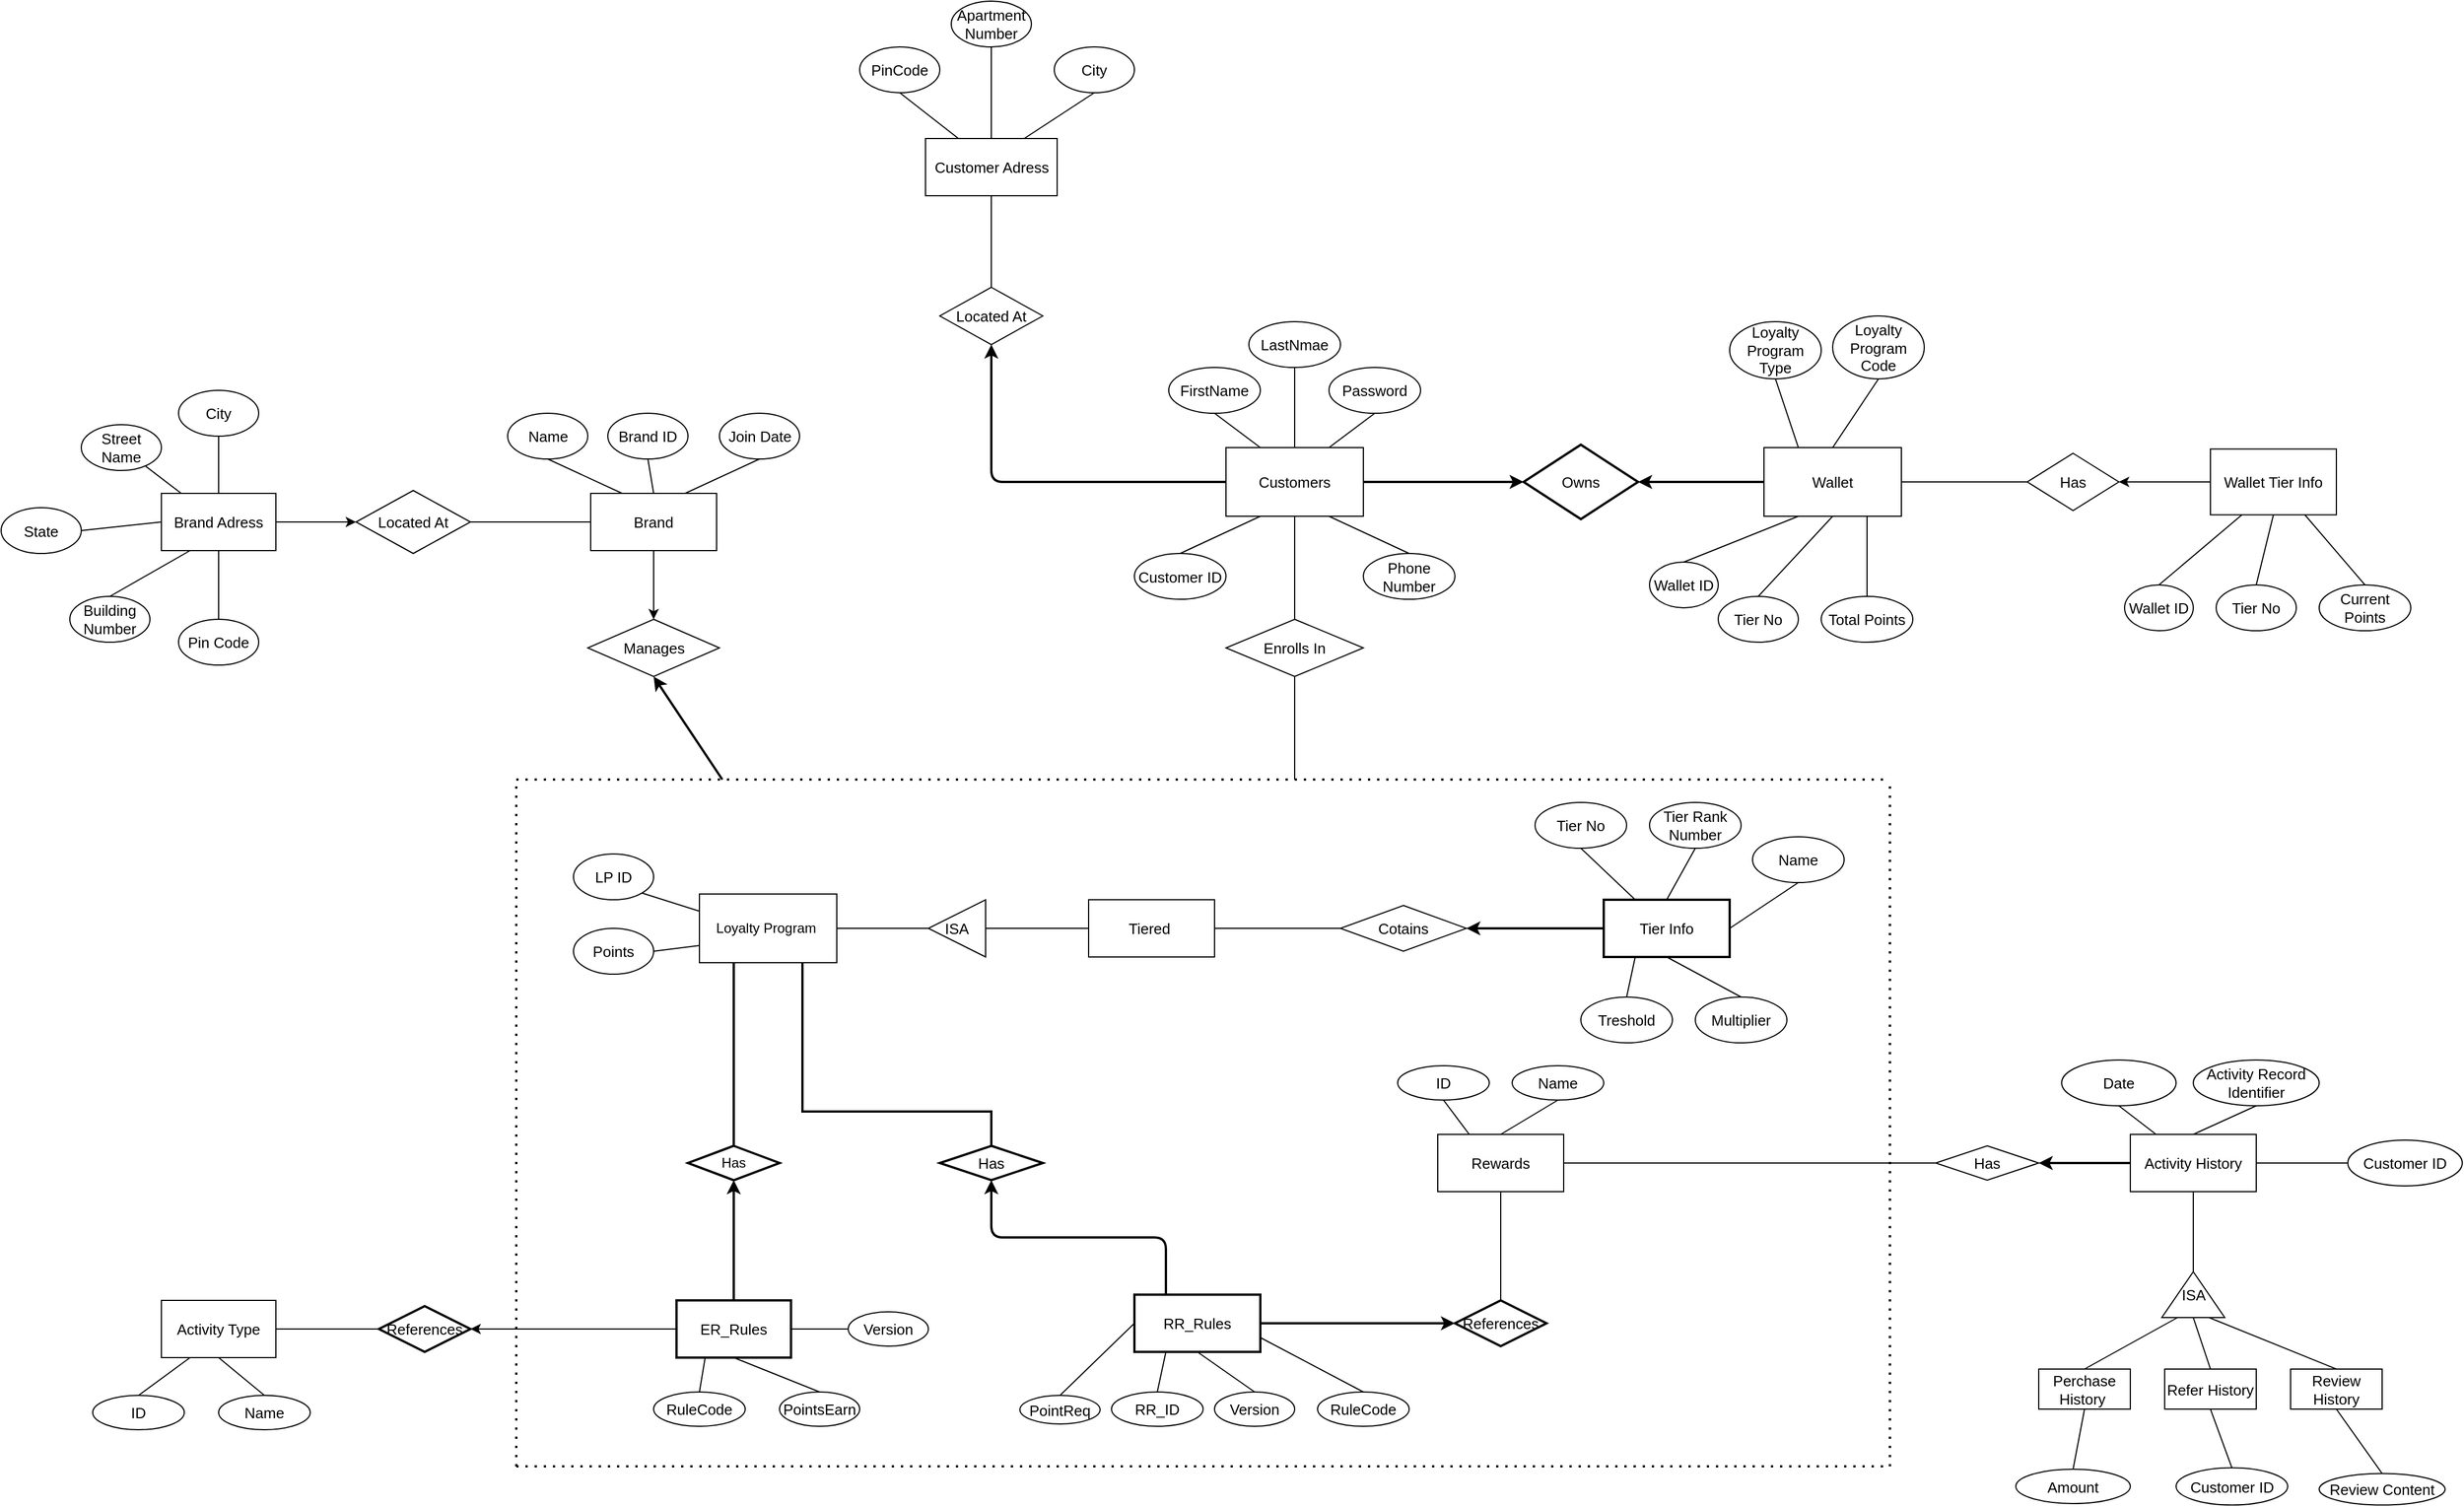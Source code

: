 <mxfile version="15.5.6" type="github">
  <diagram id="4VxyEtRRoTt1Ef8-K-HH" name="Page-1">
    <mxGraphModel dx="1931" dy="1832" grid="1" gridSize="10" guides="1" tooltips="1" connect="1" arrows="1" fold="1" page="1" pageScale="1" pageWidth="850" pageHeight="1100" math="0" shadow="0">
      <root>
        <mxCell id="0" />
        <mxCell id="1" parent="0" />
        <mxCell id="P2BTeSbuN0RBZDsDzlA9-2" value="Loyalty Program&amp;nbsp;" style="rounded=0;whiteSpace=wrap;html=1;" vertex="1" parent="1">
          <mxGeometry x="160" y="100" width="120" height="60" as="geometry" />
        </mxCell>
        <mxCell id="P2BTeSbuN0RBZDsDzlA9-5" value="" style="endArrow=none;html=1;rounded=1;entryX=0.25;entryY=1;entryDx=0;entryDy=0;strokeWidth=2;exitX=0.5;exitY=0;exitDx=0;exitDy=0;" edge="1" parent="1" source="P2BTeSbuN0RBZDsDzlA9-6" target="P2BTeSbuN0RBZDsDzlA9-2">
          <mxGeometry width="50" height="50" relative="1" as="geometry">
            <mxPoint x="220" y="320" as="sourcePoint" />
            <mxPoint x="540" y="370" as="targetPoint" />
          </mxGeometry>
        </mxCell>
        <mxCell id="P2BTeSbuN0RBZDsDzlA9-6" value="Has" style="rhombus;whiteSpace=wrap;html=1;strokeWidth=2;" vertex="1" parent="1">
          <mxGeometry x="150" y="320" width="80" height="30" as="geometry" />
        </mxCell>
        <mxCell id="P2BTeSbuN0RBZDsDzlA9-7" value="" style="endArrow=classic;html=1;rounded=1;fontSize=13;strokeWidth=2;entryX=0.5;entryY=1;entryDx=0;entryDy=0;exitX=0.5;exitY=0;exitDx=0;exitDy=0;" edge="1" parent="1" source="P2BTeSbuN0RBZDsDzlA9-8" target="P2BTeSbuN0RBZDsDzlA9-6">
          <mxGeometry width="50" height="50" relative="1" as="geometry">
            <mxPoint x="220" y="410" as="sourcePoint" />
            <mxPoint x="540" y="370" as="targetPoint" />
          </mxGeometry>
        </mxCell>
        <mxCell id="P2BTeSbuN0RBZDsDzlA9-8" value="ER_Rules" style="rounded=0;whiteSpace=wrap;html=1;fontSize=13;strokeWidth=2;" vertex="1" parent="1">
          <mxGeometry x="140" y="455" width="100" height="50" as="geometry" />
        </mxCell>
        <mxCell id="P2BTeSbuN0RBZDsDzlA9-9" value="" style="endArrow=none;html=1;rounded=1;fontSize=13;strokeWidth=1;entryX=0.25;entryY=1;entryDx=0;entryDy=0;exitX=0.5;exitY=0;exitDx=0;exitDy=0;" edge="1" parent="1" source="P2BTeSbuN0RBZDsDzlA9-10" target="P2BTeSbuN0RBZDsDzlA9-8">
          <mxGeometry width="50" height="50" relative="1" as="geometry">
            <mxPoint x="170" y="500" as="sourcePoint" />
            <mxPoint x="210" y="500" as="targetPoint" />
            <Array as="points" />
          </mxGeometry>
        </mxCell>
        <mxCell id="P2BTeSbuN0RBZDsDzlA9-10" value="RuleCode" style="ellipse;whiteSpace=wrap;html=1;fontSize=13;strokeWidth=1;" vertex="1" parent="1">
          <mxGeometry x="120" y="535" width="80" height="30" as="geometry" />
        </mxCell>
        <mxCell id="P2BTeSbuN0RBZDsDzlA9-12" value="PointsEarn" style="ellipse;whiteSpace=wrap;html=1;fontSize=13;strokeWidth=1;" vertex="1" parent="1">
          <mxGeometry x="230" y="535" width="70" height="30" as="geometry" />
        </mxCell>
        <mxCell id="P2BTeSbuN0RBZDsDzlA9-13" value="" style="endArrow=none;html=1;rounded=1;fontSize=13;strokeWidth=1;exitX=0.5;exitY=1;exitDx=0;exitDy=0;entryX=0.5;entryY=0;entryDx=0;entryDy=0;" edge="1" parent="1" source="P2BTeSbuN0RBZDsDzlA9-8" target="P2BTeSbuN0RBZDsDzlA9-12">
          <mxGeometry width="50" height="50" relative="1" as="geometry">
            <mxPoint x="490" y="420" as="sourcePoint" />
            <mxPoint x="540" y="370" as="targetPoint" />
          </mxGeometry>
        </mxCell>
        <mxCell id="P2BTeSbuN0RBZDsDzlA9-14" value="Version" style="ellipse;whiteSpace=wrap;html=1;fontSize=13;strokeWidth=1;" vertex="1" parent="1">
          <mxGeometry x="290" y="465" width="70" height="30" as="geometry" />
        </mxCell>
        <mxCell id="P2BTeSbuN0RBZDsDzlA9-15" value="" style="endArrow=none;html=1;rounded=1;fontSize=13;strokeWidth=1;exitX=1;exitY=0.5;exitDx=0;exitDy=0;entryX=0;entryY=0.5;entryDx=0;entryDy=0;" edge="1" parent="1" source="P2BTeSbuN0RBZDsDzlA9-8" target="P2BTeSbuN0RBZDsDzlA9-14">
          <mxGeometry width="50" height="50" relative="1" as="geometry">
            <mxPoint x="490" y="420" as="sourcePoint" />
            <mxPoint x="540" y="370" as="targetPoint" />
          </mxGeometry>
        </mxCell>
        <mxCell id="P2BTeSbuN0RBZDsDzlA9-16" value="References" style="rhombus;whiteSpace=wrap;html=1;fontSize=13;strokeWidth=2;" vertex="1" parent="1">
          <mxGeometry x="-120" y="460" width="80" height="40" as="geometry" />
        </mxCell>
        <mxCell id="P2BTeSbuN0RBZDsDzlA9-17" value="" style="endArrow=classic;html=1;rounded=1;fontSize=13;strokeWidth=1;entryX=1;entryY=0.5;entryDx=0;entryDy=0;exitX=0;exitY=0.5;exitDx=0;exitDy=0;" edge="1" parent="1" source="P2BTeSbuN0RBZDsDzlA9-8" target="P2BTeSbuN0RBZDsDzlA9-16">
          <mxGeometry width="50" height="50" relative="1" as="geometry">
            <mxPoint x="480" y="420" as="sourcePoint" />
            <mxPoint x="530" y="370" as="targetPoint" />
          </mxGeometry>
        </mxCell>
        <mxCell id="P2BTeSbuN0RBZDsDzlA9-18" value="Activity Type" style="rounded=0;whiteSpace=wrap;html=1;fontSize=13;strokeWidth=1;" vertex="1" parent="1">
          <mxGeometry x="-310" y="455" width="100" height="50" as="geometry" />
        </mxCell>
        <mxCell id="P2BTeSbuN0RBZDsDzlA9-19" value="" style="endArrow=none;html=1;rounded=1;fontSize=13;strokeWidth=1;entryX=1;entryY=0.5;entryDx=0;entryDy=0;exitX=0;exitY=0.5;exitDx=0;exitDy=0;" edge="1" parent="1" source="P2BTeSbuN0RBZDsDzlA9-16" target="P2BTeSbuN0RBZDsDzlA9-18">
          <mxGeometry width="50" height="50" relative="1" as="geometry">
            <mxPoint x="20" y="430" as="sourcePoint" />
            <mxPoint x="250" y="370" as="targetPoint" />
          </mxGeometry>
        </mxCell>
        <mxCell id="P2BTeSbuN0RBZDsDzlA9-20" value="ID" style="ellipse;whiteSpace=wrap;html=1;fontSize=13;strokeWidth=1;" vertex="1" parent="1">
          <mxGeometry x="-370" y="538" width="80" height="30" as="geometry" />
        </mxCell>
        <mxCell id="P2BTeSbuN0RBZDsDzlA9-21" value="Name" style="ellipse;whiteSpace=wrap;html=1;fontSize=13;strokeWidth=1;" vertex="1" parent="1">
          <mxGeometry x="-260" y="538" width="80" height="30" as="geometry" />
        </mxCell>
        <mxCell id="P2BTeSbuN0RBZDsDzlA9-22" value="" style="endArrow=none;html=1;rounded=1;fontSize=13;strokeWidth=1;entryX=0.25;entryY=1;entryDx=0;entryDy=0;exitX=0.5;exitY=0;exitDx=0;exitDy=0;" edge="1" parent="1" source="P2BTeSbuN0RBZDsDzlA9-20" target="P2BTeSbuN0RBZDsDzlA9-18">
          <mxGeometry width="50" height="50" relative="1" as="geometry">
            <mxPoint x="200" y="420" as="sourcePoint" />
            <mxPoint x="250" y="370" as="targetPoint" />
          </mxGeometry>
        </mxCell>
        <mxCell id="P2BTeSbuN0RBZDsDzlA9-23" value="" style="endArrow=none;html=1;rounded=1;fontSize=13;strokeWidth=1;entryX=0.5;entryY=1;entryDx=0;entryDy=0;exitX=0.5;exitY=0;exitDx=0;exitDy=0;" edge="1" parent="1" source="P2BTeSbuN0RBZDsDzlA9-21" target="P2BTeSbuN0RBZDsDzlA9-18">
          <mxGeometry width="50" height="50" relative="1" as="geometry">
            <mxPoint x="200" y="420" as="sourcePoint" />
            <mxPoint x="250" y="370" as="targetPoint" />
          </mxGeometry>
        </mxCell>
        <mxCell id="P2BTeSbuN0RBZDsDzlA9-26" value="Has" style="rhombus;whiteSpace=wrap;html=1;fontSize=13;strokeWidth=2;" vertex="1" parent="1">
          <mxGeometry x="370" y="320" width="90" height="30" as="geometry" />
        </mxCell>
        <mxCell id="P2BTeSbuN0RBZDsDzlA9-31" style="edgeStyle=orthogonalEdgeStyle;rounded=1;orthogonalLoop=1;jettySize=auto;html=1;exitX=0.25;exitY=0;exitDx=0;exitDy=0;entryX=0.5;entryY=1;entryDx=0;entryDy=0;fontSize=13;strokeWidth=2;" edge="1" parent="1" source="P2BTeSbuN0RBZDsDzlA9-28" target="P2BTeSbuN0RBZDsDzlA9-26">
          <mxGeometry relative="1" as="geometry" />
        </mxCell>
        <mxCell id="P2BTeSbuN0RBZDsDzlA9-43" style="edgeStyle=orthogonalEdgeStyle;rounded=1;orthogonalLoop=1;jettySize=auto;html=1;exitX=1;exitY=0.5;exitDx=0;exitDy=0;entryX=0;entryY=0.5;entryDx=0;entryDy=0;fontSize=13;strokeWidth=2;" edge="1" parent="1" source="P2BTeSbuN0RBZDsDzlA9-28" target="P2BTeSbuN0RBZDsDzlA9-42">
          <mxGeometry relative="1" as="geometry" />
        </mxCell>
        <mxCell id="P2BTeSbuN0RBZDsDzlA9-28" value="RR_Rules" style="rounded=0;whiteSpace=wrap;html=1;fontSize=13;strokeWidth=2;" vertex="1" parent="1">
          <mxGeometry x="540" y="450" width="110" height="50" as="geometry" />
        </mxCell>
        <mxCell id="P2BTeSbuN0RBZDsDzlA9-32" value="" style="endArrow=none;html=1;rounded=0;fontSize=13;strokeWidth=2;exitX=0.75;exitY=1;exitDx=0;exitDy=0;entryX=0.5;entryY=0;entryDx=0;entryDy=0;" edge="1" parent="1" source="P2BTeSbuN0RBZDsDzlA9-2" target="P2BTeSbuN0RBZDsDzlA9-26">
          <mxGeometry relative="1" as="geometry">
            <mxPoint x="530" y="390" as="sourcePoint" />
            <mxPoint x="690" y="390" as="targetPoint" />
            <Array as="points">
              <mxPoint x="250" y="290" />
              <mxPoint x="415" y="290" />
            </Array>
          </mxGeometry>
        </mxCell>
        <mxCell id="P2BTeSbuN0RBZDsDzlA9-33" value="PointReq" style="ellipse;whiteSpace=wrap;html=1;fontSize=13;strokeWidth=1;" vertex="1" parent="1">
          <mxGeometry x="440" y="538" width="70" height="25" as="geometry" />
        </mxCell>
        <mxCell id="P2BTeSbuN0RBZDsDzlA9-34" value="" style="endArrow=none;html=1;rounded=1;fontSize=13;strokeWidth=1;entryX=0;entryY=0.5;entryDx=0;entryDy=0;exitX=0.5;exitY=0;exitDx=0;exitDy=0;" edge="1" parent="1" source="P2BTeSbuN0RBZDsDzlA9-33" target="P2BTeSbuN0RBZDsDzlA9-28">
          <mxGeometry width="50" height="50" relative="1" as="geometry">
            <mxPoint x="590" y="420" as="sourcePoint" />
            <mxPoint x="640" y="370" as="targetPoint" />
          </mxGeometry>
        </mxCell>
        <mxCell id="P2BTeSbuN0RBZDsDzlA9-35" value="RR_ID" style="ellipse;whiteSpace=wrap;html=1;fontSize=13;strokeWidth=1;" vertex="1" parent="1">
          <mxGeometry x="520" y="535" width="80" height="30" as="geometry" />
        </mxCell>
        <mxCell id="P2BTeSbuN0RBZDsDzlA9-36" value="" style="endArrow=none;html=1;rounded=1;fontSize=13;strokeWidth=1;entryX=0.25;entryY=1;entryDx=0;entryDy=0;exitX=0.5;exitY=0;exitDx=0;exitDy=0;" edge="1" parent="1" source="P2BTeSbuN0RBZDsDzlA9-35" target="P2BTeSbuN0RBZDsDzlA9-28">
          <mxGeometry width="50" height="50" relative="1" as="geometry">
            <mxPoint x="590" y="420" as="sourcePoint" />
            <mxPoint x="640" y="370" as="targetPoint" />
          </mxGeometry>
        </mxCell>
        <mxCell id="P2BTeSbuN0RBZDsDzlA9-37" value="Version" style="ellipse;whiteSpace=wrap;html=1;fontSize=13;strokeWidth=1;" vertex="1" parent="1">
          <mxGeometry x="610" y="535" width="70" height="30" as="geometry" />
        </mxCell>
        <mxCell id="P2BTeSbuN0RBZDsDzlA9-38" value="" style="endArrow=none;html=1;rounded=1;fontSize=13;strokeWidth=1;entryX=0.5;entryY=0;entryDx=0;entryDy=0;exitX=0.5;exitY=1;exitDx=0;exitDy=0;" edge="1" parent="1" source="P2BTeSbuN0RBZDsDzlA9-28" target="P2BTeSbuN0RBZDsDzlA9-37">
          <mxGeometry width="50" height="50" relative="1" as="geometry">
            <mxPoint x="600" y="520" as="sourcePoint" />
            <mxPoint x="650" y="450" as="targetPoint" />
          </mxGeometry>
        </mxCell>
        <mxCell id="P2BTeSbuN0RBZDsDzlA9-39" value="RuleCode" style="ellipse;whiteSpace=wrap;html=1;fontSize=13;strokeWidth=1;" vertex="1" parent="1">
          <mxGeometry x="700" y="535" width="80" height="30" as="geometry" />
        </mxCell>
        <mxCell id="P2BTeSbuN0RBZDsDzlA9-40" value="" style="endArrow=none;html=1;rounded=1;fontSize=13;strokeWidth=1;exitX=1;exitY=0.75;exitDx=0;exitDy=0;entryX=0.5;entryY=0;entryDx=0;entryDy=0;" edge="1" parent="1" source="P2BTeSbuN0RBZDsDzlA9-28" target="P2BTeSbuN0RBZDsDzlA9-39">
          <mxGeometry width="50" height="50" relative="1" as="geometry">
            <mxPoint x="590" y="420" as="sourcePoint" />
            <mxPoint x="640" y="370" as="targetPoint" />
          </mxGeometry>
        </mxCell>
        <mxCell id="P2BTeSbuN0RBZDsDzlA9-42" value="References" style="rhombus;whiteSpace=wrap;html=1;fontSize=13;strokeWidth=2;" vertex="1" parent="1">
          <mxGeometry x="820" y="455" width="80" height="40" as="geometry" />
        </mxCell>
        <mxCell id="P2BTeSbuN0RBZDsDzlA9-44" value="Rewards" style="rounded=0;whiteSpace=wrap;html=1;fontSize=13;strokeWidth=1;" vertex="1" parent="1">
          <mxGeometry x="805" y="310" width="110" height="50" as="geometry" />
        </mxCell>
        <mxCell id="P2BTeSbuN0RBZDsDzlA9-45" value="" style="endArrow=none;html=1;rounded=1;fontSize=13;strokeWidth=1;entryX=0.5;entryY=1;entryDx=0;entryDy=0;exitX=0.5;exitY=0;exitDx=0;exitDy=0;" edge="1" parent="1" source="P2BTeSbuN0RBZDsDzlA9-42" target="P2BTeSbuN0RBZDsDzlA9-44">
          <mxGeometry width="50" height="50" relative="1" as="geometry">
            <mxPoint x="800" y="420" as="sourcePoint" />
            <mxPoint x="850" y="370" as="targetPoint" />
          </mxGeometry>
        </mxCell>
        <mxCell id="P2BTeSbuN0RBZDsDzlA9-46" value="ID" style="ellipse;whiteSpace=wrap;html=1;fontSize=13;strokeWidth=1;" vertex="1" parent="1">
          <mxGeometry x="770" y="250" width="80" height="30" as="geometry" />
        </mxCell>
        <mxCell id="P2BTeSbuN0RBZDsDzlA9-47" value="Name" style="ellipse;whiteSpace=wrap;html=1;fontSize=13;strokeWidth=1;" vertex="1" parent="1">
          <mxGeometry x="870" y="250" width="80" height="30" as="geometry" />
        </mxCell>
        <mxCell id="P2BTeSbuN0RBZDsDzlA9-48" value="" style="endArrow=none;html=1;rounded=1;fontSize=13;strokeWidth=1;entryX=0.5;entryY=1;entryDx=0;entryDy=0;exitX=0.25;exitY=0;exitDx=0;exitDy=0;" edge="1" parent="1" source="P2BTeSbuN0RBZDsDzlA9-44" target="P2BTeSbuN0RBZDsDzlA9-46">
          <mxGeometry width="50" height="50" relative="1" as="geometry">
            <mxPoint x="820" y="420" as="sourcePoint" />
            <mxPoint x="870" y="370" as="targetPoint" />
          </mxGeometry>
        </mxCell>
        <mxCell id="P2BTeSbuN0RBZDsDzlA9-49" value="" style="endArrow=none;html=1;rounded=1;fontSize=13;strokeWidth=1;entryX=0.5;entryY=1;entryDx=0;entryDy=0;exitX=0.5;exitY=0;exitDx=0;exitDy=0;" edge="1" parent="1" source="P2BTeSbuN0RBZDsDzlA9-44" target="P2BTeSbuN0RBZDsDzlA9-47">
          <mxGeometry width="50" height="50" relative="1" as="geometry">
            <mxPoint x="820" y="420" as="sourcePoint" />
            <mxPoint x="870" y="370" as="targetPoint" />
          </mxGeometry>
        </mxCell>
        <mxCell id="P2BTeSbuN0RBZDsDzlA9-53" style="edgeStyle=orthogonalEdgeStyle;rounded=1;orthogonalLoop=1;jettySize=auto;html=1;exitX=0;exitY=0.5;exitDx=0;exitDy=0;entryX=1;entryY=0.5;entryDx=0;entryDy=0;fontSize=13;strokeWidth=2;" edge="1" parent="1" source="P2BTeSbuN0RBZDsDzlA9-50" target="P2BTeSbuN0RBZDsDzlA9-51">
          <mxGeometry relative="1" as="geometry" />
        </mxCell>
        <mxCell id="P2BTeSbuN0RBZDsDzlA9-50" value="Activity History" style="rounded=0;whiteSpace=wrap;html=1;fontSize=13;strokeWidth=1;" vertex="1" parent="1">
          <mxGeometry x="1410" y="310" width="110" height="50" as="geometry" />
        </mxCell>
        <mxCell id="P2BTeSbuN0RBZDsDzlA9-51" value="Has" style="rhombus;whiteSpace=wrap;html=1;fontSize=13;strokeWidth=1;" vertex="1" parent="1">
          <mxGeometry x="1240" y="320" width="90" height="30" as="geometry" />
        </mxCell>
        <mxCell id="P2BTeSbuN0RBZDsDzlA9-52" value="" style="endArrow=none;html=1;rounded=1;fontSize=13;strokeWidth=1;exitX=1;exitY=0.5;exitDx=0;exitDy=0;entryX=0;entryY=0.5;entryDx=0;entryDy=0;" edge="1" parent="1" source="P2BTeSbuN0RBZDsDzlA9-44" target="P2BTeSbuN0RBZDsDzlA9-51">
          <mxGeometry width="50" height="50" relative="1" as="geometry">
            <mxPoint x="1260" y="200" as="sourcePoint" />
            <mxPoint x="1310" y="150" as="targetPoint" />
          </mxGeometry>
        </mxCell>
        <mxCell id="P2BTeSbuN0RBZDsDzlA9-54" value="Multiplier" style="ellipse;whiteSpace=wrap;html=1;fontSize=13;strokeWidth=1;" vertex="1" parent="1">
          <mxGeometry x="1030" y="190" width="80" height="40" as="geometry" />
        </mxCell>
        <mxCell id="P2BTeSbuN0RBZDsDzlA9-55" value="Customer ID" style="ellipse;whiteSpace=wrap;html=1;fontSize=13;strokeWidth=1;" vertex="1" parent="1">
          <mxGeometry x="1600" y="315" width="100" height="40" as="geometry" />
        </mxCell>
        <mxCell id="P2BTeSbuN0RBZDsDzlA9-56" value="Activity Record Identifier" style="ellipse;whiteSpace=wrap;html=1;fontSize=13;strokeWidth=1;" vertex="1" parent="1">
          <mxGeometry x="1465" y="245" width="110" height="40" as="geometry" />
        </mxCell>
        <mxCell id="P2BTeSbuN0RBZDsDzlA9-57" value="Date" style="ellipse;whiteSpace=wrap;html=1;fontSize=13;strokeWidth=1;" vertex="1" parent="1">
          <mxGeometry x="1350" y="245" width="100" height="40" as="geometry" />
        </mxCell>
        <mxCell id="P2BTeSbuN0RBZDsDzlA9-58" value="" style="endArrow=none;html=1;rounded=1;fontSize=13;strokeWidth=1;exitX=0.5;exitY=1;exitDx=0;exitDy=0;" edge="1" parent="1" source="P2BTeSbuN0RBZDsDzlA9-57" target="P2BTeSbuN0RBZDsDzlA9-50">
          <mxGeometry width="50" height="50" relative="1" as="geometry">
            <mxPoint x="1420" y="200" as="sourcePoint" />
            <mxPoint x="1470" y="150" as="targetPoint" />
          </mxGeometry>
        </mxCell>
        <mxCell id="P2BTeSbuN0RBZDsDzlA9-59" value="" style="endArrow=none;html=1;rounded=1;fontSize=13;strokeWidth=1;exitX=0.5;exitY=1;exitDx=0;exitDy=0;entryX=0.5;entryY=0;entryDx=0;entryDy=0;" edge="1" parent="1" source="P2BTeSbuN0RBZDsDzlA9-56" target="P2BTeSbuN0RBZDsDzlA9-50">
          <mxGeometry width="50" height="50" relative="1" as="geometry">
            <mxPoint x="1440" y="300" as="sourcePoint" />
            <mxPoint x="1470" y="140" as="targetPoint" />
          </mxGeometry>
        </mxCell>
        <mxCell id="P2BTeSbuN0RBZDsDzlA9-61" value="" style="endArrow=none;html=1;rounded=1;fontSize=13;strokeWidth=1;exitX=1;exitY=0.5;exitDx=0;exitDy=0;entryX=0;entryY=0.5;entryDx=0;entryDy=0;" edge="1" parent="1" source="P2BTeSbuN0RBZDsDzlA9-50" target="P2BTeSbuN0RBZDsDzlA9-55">
          <mxGeometry width="50" height="50" relative="1" as="geometry">
            <mxPoint x="1420" y="190" as="sourcePoint" />
            <mxPoint x="1470" y="140" as="targetPoint" />
          </mxGeometry>
        </mxCell>
        <mxCell id="P2BTeSbuN0RBZDsDzlA9-62" value="ISA" style="triangle;whiteSpace=wrap;html=1;fontSize=13;strokeWidth=1;direction=north;" vertex="1" parent="1">
          <mxGeometry x="1437.5" y="430" width="55" height="40" as="geometry" />
        </mxCell>
        <mxCell id="P2BTeSbuN0RBZDsDzlA9-63" value="" style="endArrow=none;html=1;rounded=1;fontSize=13;strokeWidth=1;exitX=0.5;exitY=1;exitDx=0;exitDy=0;entryX=1;entryY=0.5;entryDx=0;entryDy=0;" edge="1" parent="1" source="P2BTeSbuN0RBZDsDzlA9-50" target="P2BTeSbuN0RBZDsDzlA9-62">
          <mxGeometry width="50" height="50" relative="1" as="geometry">
            <mxPoint x="1420" y="260" as="sourcePoint" />
            <mxPoint x="1470" y="210" as="targetPoint" />
          </mxGeometry>
        </mxCell>
        <mxCell id="P2BTeSbuN0RBZDsDzlA9-64" value="Perchase History&amp;nbsp;" style="rounded=0;whiteSpace=wrap;html=1;fontSize=13;strokeWidth=1;" vertex="1" parent="1">
          <mxGeometry x="1330" y="515" width="80" height="35" as="geometry" />
        </mxCell>
        <mxCell id="P2BTeSbuN0RBZDsDzlA9-65" value="" style="endArrow=none;html=1;rounded=1;fontSize=13;strokeWidth=1;exitX=0.5;exitY=0;exitDx=0;exitDy=0;entryX=0;entryY=0.25;entryDx=0;entryDy=0;" edge="1" parent="1" source="P2BTeSbuN0RBZDsDzlA9-64" target="P2BTeSbuN0RBZDsDzlA9-62">
          <mxGeometry width="50" height="50" relative="1" as="geometry">
            <mxPoint x="1420" y="330" as="sourcePoint" />
            <mxPoint x="1470" y="280" as="targetPoint" />
          </mxGeometry>
        </mxCell>
        <mxCell id="P2BTeSbuN0RBZDsDzlA9-66" value="Refer History" style="rounded=0;whiteSpace=wrap;html=1;fontSize=13;strokeWidth=1;" vertex="1" parent="1">
          <mxGeometry x="1440" y="515" width="80" height="35" as="geometry" />
        </mxCell>
        <mxCell id="P2BTeSbuN0RBZDsDzlA9-67" value="Review History" style="rounded=0;whiteSpace=wrap;html=1;fontSize=13;strokeWidth=1;" vertex="1" parent="1">
          <mxGeometry x="1550" y="515" width="80" height="35" as="geometry" />
        </mxCell>
        <mxCell id="P2BTeSbuN0RBZDsDzlA9-68" value="" style="endArrow=none;html=1;rounded=1;fontSize=13;strokeWidth=1;exitX=0;exitY=0.5;exitDx=0;exitDy=0;entryX=0.5;entryY=0;entryDx=0;entryDy=0;" edge="1" parent="1" source="P2BTeSbuN0RBZDsDzlA9-62" target="P2BTeSbuN0RBZDsDzlA9-66">
          <mxGeometry width="50" height="50" relative="1" as="geometry">
            <mxPoint x="1420" y="340" as="sourcePoint" />
            <mxPoint x="1470" y="290" as="targetPoint" />
          </mxGeometry>
        </mxCell>
        <mxCell id="P2BTeSbuN0RBZDsDzlA9-69" value="" style="endArrow=none;html=1;rounded=1;fontSize=13;strokeWidth=1;exitX=0;exitY=0.75;exitDx=0;exitDy=0;entryX=0.5;entryY=0;entryDx=0;entryDy=0;" edge="1" parent="1" source="P2BTeSbuN0RBZDsDzlA9-62" target="P2BTeSbuN0RBZDsDzlA9-67">
          <mxGeometry width="50" height="50" relative="1" as="geometry">
            <mxPoint x="1420" y="340" as="sourcePoint" />
            <mxPoint x="1470" y="290" as="targetPoint" />
          </mxGeometry>
        </mxCell>
        <mxCell id="P2BTeSbuN0RBZDsDzlA9-70" value="Review Content" style="ellipse;whiteSpace=wrap;html=1;fontSize=13;strokeWidth=1;" vertex="1" parent="1">
          <mxGeometry x="1575" y="606.25" width="110" height="27.5" as="geometry" />
        </mxCell>
        <mxCell id="P2BTeSbuN0RBZDsDzlA9-71" value="Customer ID" style="ellipse;whiteSpace=wrap;html=1;fontSize=13;strokeWidth=1;" vertex="1" parent="1">
          <mxGeometry x="1450" y="601.25" width="97.5" height="32.5" as="geometry" />
        </mxCell>
        <mxCell id="P2BTeSbuN0RBZDsDzlA9-72" value="Amount" style="ellipse;whiteSpace=wrap;html=1;fontSize=13;strokeWidth=1;" vertex="1" parent="1">
          <mxGeometry x="1310" y="602.5" width="100" height="30" as="geometry" />
        </mxCell>
        <mxCell id="P2BTeSbuN0RBZDsDzlA9-73" value="" style="endArrow=none;html=1;rounded=1;fontSize=13;strokeWidth=1;exitX=0.5;exitY=1;exitDx=0;exitDy=0;entryX=0.5;entryY=0;entryDx=0;entryDy=0;" edge="1" parent="1" source="P2BTeSbuN0RBZDsDzlA9-64" target="P2BTeSbuN0RBZDsDzlA9-72">
          <mxGeometry width="50" height="50" relative="1" as="geometry">
            <mxPoint x="1420" y="340" as="sourcePoint" />
            <mxPoint x="1470" y="290" as="targetPoint" />
          </mxGeometry>
        </mxCell>
        <mxCell id="P2BTeSbuN0RBZDsDzlA9-74" value="" style="endArrow=none;html=1;rounded=1;fontSize=13;strokeWidth=1;exitX=0.5;exitY=1;exitDx=0;exitDy=0;entryX=0.5;entryY=0;entryDx=0;entryDy=0;" edge="1" parent="1" source="P2BTeSbuN0RBZDsDzlA9-66" target="P2BTeSbuN0RBZDsDzlA9-71">
          <mxGeometry width="50" height="50" relative="1" as="geometry">
            <mxPoint x="1420" y="340" as="sourcePoint" />
            <mxPoint x="1470" y="290" as="targetPoint" />
          </mxGeometry>
        </mxCell>
        <mxCell id="P2BTeSbuN0RBZDsDzlA9-75" value="" style="endArrow=none;html=1;rounded=1;fontSize=13;strokeWidth=1;exitX=0.5;exitY=1;exitDx=0;exitDy=0;entryX=0.5;entryY=0;entryDx=0;entryDy=0;" edge="1" parent="1" source="P2BTeSbuN0RBZDsDzlA9-67" target="P2BTeSbuN0RBZDsDzlA9-70">
          <mxGeometry width="50" height="50" relative="1" as="geometry">
            <mxPoint x="1420" y="340" as="sourcePoint" />
            <mxPoint x="1470" y="290" as="targetPoint" />
          </mxGeometry>
        </mxCell>
        <mxCell id="P2BTeSbuN0RBZDsDzlA9-76" value="ISA" style="triangle;whiteSpace=wrap;html=1;fontSize=13;strokeWidth=1;direction=west;" vertex="1" parent="1">
          <mxGeometry x="360" y="105" width="50" height="50" as="geometry" />
        </mxCell>
        <mxCell id="P2BTeSbuN0RBZDsDzlA9-77" value="" style="endArrow=none;html=1;rounded=1;fontSize=13;strokeWidth=1;exitX=1;exitY=0.5;exitDx=0;exitDy=0;entryX=1;entryY=0.5;entryDx=0;entryDy=0;" edge="1" parent="1" source="P2BTeSbuN0RBZDsDzlA9-2" target="P2BTeSbuN0RBZDsDzlA9-76">
          <mxGeometry width="50" height="50" relative="1" as="geometry">
            <mxPoint x="690" y="130" as="sourcePoint" />
            <mxPoint x="740" y="80" as="targetPoint" />
          </mxGeometry>
        </mxCell>
        <mxCell id="P2BTeSbuN0RBZDsDzlA9-78" value="Tiered&amp;nbsp;" style="rounded=0;whiteSpace=wrap;html=1;fontSize=13;strokeWidth=1;" vertex="1" parent="1">
          <mxGeometry x="500" y="105" width="110" height="50" as="geometry" />
        </mxCell>
        <mxCell id="P2BTeSbuN0RBZDsDzlA9-79" value="" style="endArrow=none;html=1;rounded=1;fontSize=13;strokeWidth=1;exitX=0;exitY=0.5;exitDx=0;exitDy=0;entryX=0;entryY=0.5;entryDx=0;entryDy=0;" edge="1" parent="1" source="P2BTeSbuN0RBZDsDzlA9-76" target="P2BTeSbuN0RBZDsDzlA9-78">
          <mxGeometry width="50" height="50" relative="1" as="geometry">
            <mxPoint x="570" y="160" as="sourcePoint" />
            <mxPoint x="620" y="110" as="targetPoint" />
          </mxGeometry>
        </mxCell>
        <mxCell id="P2BTeSbuN0RBZDsDzlA9-80" value="Cotains" style="rhombus;whiteSpace=wrap;html=1;fontSize=13;strokeWidth=1;" vertex="1" parent="1">
          <mxGeometry x="720" y="110" width="110" height="40" as="geometry" />
        </mxCell>
        <mxCell id="P2BTeSbuN0RBZDsDzlA9-81" value="" style="endArrow=none;html=1;rounded=1;fontSize=13;strokeWidth=1;exitX=1;exitY=0.5;exitDx=0;exitDy=0;entryX=0;entryY=0.5;entryDx=0;entryDy=0;" edge="1" parent="1" source="P2BTeSbuN0RBZDsDzlA9-78" target="P2BTeSbuN0RBZDsDzlA9-80">
          <mxGeometry width="50" height="50" relative="1" as="geometry">
            <mxPoint x="570" y="160" as="sourcePoint" />
            <mxPoint x="620" y="110" as="targetPoint" />
          </mxGeometry>
        </mxCell>
        <mxCell id="P2BTeSbuN0RBZDsDzlA9-83" style="edgeStyle=orthogonalEdgeStyle;rounded=1;orthogonalLoop=1;jettySize=auto;html=1;entryX=1;entryY=0.5;entryDx=0;entryDy=0;fontSize=13;strokeWidth=2;" edge="1" parent="1" source="P2BTeSbuN0RBZDsDzlA9-82" target="P2BTeSbuN0RBZDsDzlA9-80">
          <mxGeometry relative="1" as="geometry" />
        </mxCell>
        <mxCell id="P2BTeSbuN0RBZDsDzlA9-82" value="Tier Info" style="rounded=0;whiteSpace=wrap;html=1;fontSize=13;strokeWidth=2;" vertex="1" parent="1">
          <mxGeometry x="950" y="105" width="110" height="50" as="geometry" />
        </mxCell>
        <mxCell id="P2BTeSbuN0RBZDsDzlA9-84" value="Tier No" style="ellipse;whiteSpace=wrap;html=1;fontSize=13;strokeWidth=1;" vertex="1" parent="1">
          <mxGeometry x="890" y="20" width="80" height="40" as="geometry" />
        </mxCell>
        <mxCell id="P2BTeSbuN0RBZDsDzlA9-85" value="Treshold" style="ellipse;whiteSpace=wrap;html=1;fontSize=13;strokeWidth=1;" vertex="1" parent="1">
          <mxGeometry x="930" y="190" width="80" height="40" as="geometry" />
        </mxCell>
        <mxCell id="P2BTeSbuN0RBZDsDzlA9-86" value="Tier Rank Number" style="ellipse;whiteSpace=wrap;html=1;fontSize=13;strokeWidth=1;" vertex="1" parent="1">
          <mxGeometry x="990" y="20" width="80" height="40" as="geometry" />
        </mxCell>
        <mxCell id="P2BTeSbuN0RBZDsDzlA9-87" value="Name" style="ellipse;whiteSpace=wrap;html=1;fontSize=13;strokeWidth=1;" vertex="1" parent="1">
          <mxGeometry x="1080" y="50" width="80" height="40" as="geometry" />
        </mxCell>
        <mxCell id="P2BTeSbuN0RBZDsDzlA9-88" value="" style="endArrow=none;html=1;rounded=1;fontSize=13;strokeWidth=1;entryX=0.5;entryY=1;entryDx=0;entryDy=0;exitX=0.25;exitY=0;exitDx=0;exitDy=0;" edge="1" parent="1" source="P2BTeSbuN0RBZDsDzlA9-82" target="P2BTeSbuN0RBZDsDzlA9-84">
          <mxGeometry width="50" height="50" relative="1" as="geometry">
            <mxPoint x="1010" y="150" as="sourcePoint" />
            <mxPoint x="1060" y="100" as="targetPoint" />
          </mxGeometry>
        </mxCell>
        <mxCell id="P2BTeSbuN0RBZDsDzlA9-89" value="" style="endArrow=none;html=1;rounded=1;fontSize=13;strokeWidth=1;entryX=0.5;entryY=1;entryDx=0;entryDy=0;exitX=0.5;exitY=0;exitDx=0;exitDy=0;" edge="1" parent="1" source="P2BTeSbuN0RBZDsDzlA9-82" target="P2BTeSbuN0RBZDsDzlA9-86">
          <mxGeometry width="50" height="50" relative="1" as="geometry">
            <mxPoint x="1010" y="140" as="sourcePoint" />
            <mxPoint x="1060" y="90" as="targetPoint" />
          </mxGeometry>
        </mxCell>
        <mxCell id="P2BTeSbuN0RBZDsDzlA9-90" value="" style="endArrow=none;html=1;rounded=1;fontSize=13;strokeWidth=1;entryX=0.5;entryY=1;entryDx=0;entryDy=0;exitX=1;exitY=0.5;exitDx=0;exitDy=0;" edge="1" parent="1" source="P2BTeSbuN0RBZDsDzlA9-82" target="P2BTeSbuN0RBZDsDzlA9-87">
          <mxGeometry width="50" height="50" relative="1" as="geometry">
            <mxPoint x="1010" y="140" as="sourcePoint" />
            <mxPoint x="1060" y="90" as="targetPoint" />
          </mxGeometry>
        </mxCell>
        <mxCell id="P2BTeSbuN0RBZDsDzlA9-91" value="" style="endArrow=none;html=1;rounded=1;fontSize=13;strokeWidth=1;exitX=0.5;exitY=0;exitDx=0;exitDy=0;entryX=0.25;entryY=1;entryDx=0;entryDy=0;" edge="1" parent="1" source="P2BTeSbuN0RBZDsDzlA9-85" target="P2BTeSbuN0RBZDsDzlA9-82">
          <mxGeometry width="50" height="50" relative="1" as="geometry">
            <mxPoint x="1010" y="140" as="sourcePoint" />
            <mxPoint x="1060" y="90" as="targetPoint" />
          </mxGeometry>
        </mxCell>
        <mxCell id="P2BTeSbuN0RBZDsDzlA9-92" value="" style="endArrow=none;html=1;rounded=1;fontSize=13;strokeWidth=1;exitX=0.5;exitY=1;exitDx=0;exitDy=0;entryX=0.5;entryY=0;entryDx=0;entryDy=0;" edge="1" parent="1" source="P2BTeSbuN0RBZDsDzlA9-82" target="P2BTeSbuN0RBZDsDzlA9-54">
          <mxGeometry width="50" height="50" relative="1" as="geometry">
            <mxPoint x="1010" y="140" as="sourcePoint" />
            <mxPoint x="1060" y="90" as="targetPoint" />
          </mxGeometry>
        </mxCell>
        <mxCell id="P2BTeSbuN0RBZDsDzlA9-93" value="Points" style="ellipse;whiteSpace=wrap;html=1;fontSize=13;strokeWidth=1;" vertex="1" parent="1">
          <mxGeometry x="50" y="130" width="70" height="40" as="geometry" />
        </mxCell>
        <mxCell id="P2BTeSbuN0RBZDsDzlA9-94" value="LP ID" style="ellipse;whiteSpace=wrap;html=1;fontSize=13;strokeWidth=1;" vertex="1" parent="1">
          <mxGeometry x="50" y="65" width="70" height="40" as="geometry" />
        </mxCell>
        <mxCell id="P2BTeSbuN0RBZDsDzlA9-95" value="" style="endArrow=none;html=1;rounded=1;fontSize=13;strokeWidth=1;entryX=1;entryY=1;entryDx=0;entryDy=0;exitX=0;exitY=0.25;exitDx=0;exitDy=0;" edge="1" parent="1" source="P2BTeSbuN0RBZDsDzlA9-2" target="P2BTeSbuN0RBZDsDzlA9-94">
          <mxGeometry width="50" height="50" relative="1" as="geometry">
            <mxPoint x="110" y="160" as="sourcePoint" />
            <mxPoint x="80" y="110" as="targetPoint" />
          </mxGeometry>
        </mxCell>
        <mxCell id="P2BTeSbuN0RBZDsDzlA9-96" value="" style="endArrow=none;html=1;rounded=1;fontSize=13;strokeWidth=1;entryX=0;entryY=0.75;entryDx=0;entryDy=0;exitX=1;exitY=0.5;exitDx=0;exitDy=0;" edge="1" parent="1" source="P2BTeSbuN0RBZDsDzlA9-93" target="P2BTeSbuN0RBZDsDzlA9-2">
          <mxGeometry width="50" height="50" relative="1" as="geometry">
            <mxPoint x="30" y="160" as="sourcePoint" />
            <mxPoint x="80" y="110" as="targetPoint" />
          </mxGeometry>
        </mxCell>
        <mxCell id="P2BTeSbuN0RBZDsDzlA9-98" value="" style="endArrow=none;dashed=1;html=1;dashPattern=1 3;strokeWidth=2;rounded=1;fontSize=13;" edge="1" parent="1">
          <mxGeometry width="50" height="50" relative="1" as="geometry">
            <mxPoint x="1200" y="600" as="sourcePoint" />
            <mxPoint x="1200" as="targetPoint" />
          </mxGeometry>
        </mxCell>
        <mxCell id="P2BTeSbuN0RBZDsDzlA9-99" value="" style="endArrow=none;dashed=1;html=1;dashPattern=1 3;strokeWidth=2;rounded=1;fontSize=13;" edge="1" parent="1">
          <mxGeometry width="50" height="50" relative="1" as="geometry">
            <mxPoint y="600" as="sourcePoint" />
            <mxPoint as="targetPoint" />
          </mxGeometry>
        </mxCell>
        <mxCell id="P2BTeSbuN0RBZDsDzlA9-100" value="" style="endArrow=none;dashed=1;html=1;dashPattern=1 3;strokeWidth=2;rounded=1;fontSize=13;" edge="1" parent="1">
          <mxGeometry width="50" height="50" relative="1" as="geometry">
            <mxPoint y="600" as="sourcePoint" />
            <mxPoint x="1200" y="600" as="targetPoint" />
          </mxGeometry>
        </mxCell>
        <mxCell id="P2BTeSbuN0RBZDsDzlA9-101" value="" style="endArrow=none;dashed=1;html=1;dashPattern=1 3;strokeWidth=2;rounded=1;fontSize=13;" edge="1" parent="1">
          <mxGeometry width="50" height="50" relative="1" as="geometry">
            <mxPoint as="sourcePoint" />
            <mxPoint x="1200" as="targetPoint" />
          </mxGeometry>
        </mxCell>
        <mxCell id="P2BTeSbuN0RBZDsDzlA9-105" style="edgeStyle=orthogonalEdgeStyle;rounded=1;orthogonalLoop=1;jettySize=auto;html=1;entryX=0.5;entryY=0;entryDx=0;entryDy=0;fontSize=13;strokeWidth=1;" edge="1" parent="1" source="P2BTeSbuN0RBZDsDzlA9-102" target="P2BTeSbuN0RBZDsDzlA9-103">
          <mxGeometry relative="1" as="geometry" />
        </mxCell>
        <mxCell id="P2BTeSbuN0RBZDsDzlA9-102" value="Brand" style="rounded=0;whiteSpace=wrap;html=1;fontSize=13;strokeWidth=1;" vertex="1" parent="1">
          <mxGeometry x="65" y="-250" width="110" height="50" as="geometry" />
        </mxCell>
        <mxCell id="P2BTeSbuN0RBZDsDzlA9-103" value="Manages" style="rhombus;whiteSpace=wrap;html=1;fontSize=13;strokeWidth=1;" vertex="1" parent="1">
          <mxGeometry x="62.5" y="-140" width="115" height="50" as="geometry" />
        </mxCell>
        <mxCell id="P2BTeSbuN0RBZDsDzlA9-104" value="" style="endArrow=classic;html=1;rounded=1;fontSize=13;strokeWidth=2;entryX=0.5;entryY=1;entryDx=0;entryDy=0;" edge="1" parent="1" target="P2BTeSbuN0RBZDsDzlA9-103">
          <mxGeometry width="50" height="50" relative="1" as="geometry">
            <mxPoint x="180" as="sourcePoint" />
            <mxPoint x="280" y="-400" as="targetPoint" />
          </mxGeometry>
        </mxCell>
        <mxCell id="P2BTeSbuN0RBZDsDzlA9-106" value="Join Date" style="ellipse;whiteSpace=wrap;html=1;fontSize=13;strokeWidth=1;" vertex="1" parent="1">
          <mxGeometry x="177.5" y="-320" width="70" height="40" as="geometry" />
        </mxCell>
        <mxCell id="P2BTeSbuN0RBZDsDzlA9-107" value="Brand ID" style="ellipse;whiteSpace=wrap;html=1;fontSize=13;strokeWidth=1;" vertex="1" parent="1">
          <mxGeometry x="80" y="-320" width="70" height="40" as="geometry" />
        </mxCell>
        <mxCell id="P2BTeSbuN0RBZDsDzlA9-108" value="Name" style="ellipse;whiteSpace=wrap;html=1;fontSize=13;strokeWidth=1;" vertex="1" parent="1">
          <mxGeometry x="-7.5" y="-320" width="70" height="40" as="geometry" />
        </mxCell>
        <mxCell id="P2BTeSbuN0RBZDsDzlA9-109" value="" style="endArrow=none;html=1;rounded=1;fontSize=13;strokeWidth=1;entryX=0.5;entryY=1;entryDx=0;entryDy=0;exitX=0.25;exitY=0;exitDx=0;exitDy=0;" edge="1" parent="1" source="P2BTeSbuN0RBZDsDzlA9-102" target="P2BTeSbuN0RBZDsDzlA9-108">
          <mxGeometry width="50" height="50" relative="1" as="geometry">
            <mxPoint x="260" y="-50" as="sourcePoint" />
            <mxPoint x="310" y="-100" as="targetPoint" />
          </mxGeometry>
        </mxCell>
        <mxCell id="P2BTeSbuN0RBZDsDzlA9-110" value="" style="endArrow=none;html=1;rounded=1;fontSize=13;strokeWidth=1;entryX=0.5;entryY=1;entryDx=0;entryDy=0;exitX=0.5;exitY=0;exitDx=0;exitDy=0;" edge="1" parent="1" source="P2BTeSbuN0RBZDsDzlA9-102" target="P2BTeSbuN0RBZDsDzlA9-107">
          <mxGeometry width="50" height="50" relative="1" as="geometry">
            <mxPoint x="260" y="-50" as="sourcePoint" />
            <mxPoint x="310" y="-100" as="targetPoint" />
          </mxGeometry>
        </mxCell>
        <mxCell id="P2BTeSbuN0RBZDsDzlA9-111" value="" style="endArrow=none;html=1;rounded=1;fontSize=13;strokeWidth=1;entryX=0.5;entryY=1;entryDx=0;entryDy=0;exitX=0.75;exitY=0;exitDx=0;exitDy=0;" edge="1" parent="1" source="P2BTeSbuN0RBZDsDzlA9-102" target="P2BTeSbuN0RBZDsDzlA9-106">
          <mxGeometry width="50" height="50" relative="1" as="geometry">
            <mxPoint x="260" y="-50" as="sourcePoint" />
            <mxPoint x="310" y="-100" as="targetPoint" />
          </mxGeometry>
        </mxCell>
        <mxCell id="P2BTeSbuN0RBZDsDzlA9-112" value="Located At" style="rhombus;whiteSpace=wrap;html=1;fontSize=13;strokeWidth=1;" vertex="1" parent="1">
          <mxGeometry x="-140" y="-252.5" width="100" height="55" as="geometry" />
        </mxCell>
        <mxCell id="P2BTeSbuN0RBZDsDzlA9-113" value="" style="endArrow=none;html=1;rounded=1;fontSize=13;strokeWidth=1;exitX=1;exitY=0.5;exitDx=0;exitDy=0;entryX=0;entryY=0.5;entryDx=0;entryDy=0;" edge="1" parent="1" source="P2BTeSbuN0RBZDsDzlA9-112" target="P2BTeSbuN0RBZDsDzlA9-102">
          <mxGeometry width="50" height="50" relative="1" as="geometry">
            <mxPoint x="90" y="-50" as="sourcePoint" />
            <mxPoint x="140" y="-100" as="targetPoint" />
          </mxGeometry>
        </mxCell>
        <mxCell id="P2BTeSbuN0RBZDsDzlA9-115" style="edgeStyle=orthogonalEdgeStyle;rounded=1;orthogonalLoop=1;jettySize=auto;html=1;entryX=0;entryY=0.5;entryDx=0;entryDy=0;fontSize=13;strokeWidth=1;" edge="1" parent="1" source="P2BTeSbuN0RBZDsDzlA9-114" target="P2BTeSbuN0RBZDsDzlA9-112">
          <mxGeometry relative="1" as="geometry" />
        </mxCell>
        <mxCell id="P2BTeSbuN0RBZDsDzlA9-114" value="Brand Adress" style="rounded=0;whiteSpace=wrap;html=1;fontSize=13;strokeWidth=1;" vertex="1" parent="1">
          <mxGeometry x="-310" y="-250" width="100" height="50" as="geometry" />
        </mxCell>
        <mxCell id="P2BTeSbuN0RBZDsDzlA9-116" value="Pin Code" style="ellipse;whiteSpace=wrap;html=1;fontSize=13;strokeWidth=1;" vertex="1" parent="1">
          <mxGeometry x="-295" y="-140" width="70" height="40" as="geometry" />
        </mxCell>
        <mxCell id="P2BTeSbuN0RBZDsDzlA9-117" value="Building Number" style="ellipse;whiteSpace=wrap;html=1;fontSize=13;strokeWidth=1;" vertex="1" parent="1">
          <mxGeometry x="-390" y="-160" width="70" height="40" as="geometry" />
        </mxCell>
        <mxCell id="P2BTeSbuN0RBZDsDzlA9-118" value="State" style="ellipse;whiteSpace=wrap;html=1;fontSize=13;strokeWidth=1;" vertex="1" parent="1">
          <mxGeometry x="-450" y="-237.5" width="70" height="40" as="geometry" />
        </mxCell>
        <mxCell id="P2BTeSbuN0RBZDsDzlA9-119" value="City" style="ellipse;whiteSpace=wrap;html=1;fontSize=13;strokeWidth=1;" vertex="1" parent="1">
          <mxGeometry x="-295" y="-340" width="70" height="40" as="geometry" />
        </mxCell>
        <mxCell id="P2BTeSbuN0RBZDsDzlA9-120" value="Street Name" style="ellipse;whiteSpace=wrap;html=1;fontSize=13;strokeWidth=1;" vertex="1" parent="1">
          <mxGeometry x="-380" y="-310" width="70" height="40" as="geometry" />
        </mxCell>
        <mxCell id="P2BTeSbuN0RBZDsDzlA9-121" value="" style="endArrow=none;html=1;rounded=1;fontSize=13;strokeWidth=1;" edge="1" parent="1" source="P2BTeSbuN0RBZDsDzlA9-114" target="P2BTeSbuN0RBZDsDzlA9-120">
          <mxGeometry width="50" height="50" relative="1" as="geometry">
            <mxPoint x="-60" y="-60" as="sourcePoint" />
            <mxPoint x="-10" y="-110" as="targetPoint" />
          </mxGeometry>
        </mxCell>
        <mxCell id="P2BTeSbuN0RBZDsDzlA9-122" value="" style="endArrow=none;html=1;rounded=1;fontSize=13;strokeWidth=1;entryX=0.5;entryY=1;entryDx=0;entryDy=0;exitX=0.5;exitY=0;exitDx=0;exitDy=0;" edge="1" parent="1" source="P2BTeSbuN0RBZDsDzlA9-114" target="P2BTeSbuN0RBZDsDzlA9-119">
          <mxGeometry width="50" height="50" relative="1" as="geometry">
            <mxPoint x="-60" y="-140" as="sourcePoint" />
            <mxPoint x="-10" y="-190" as="targetPoint" />
          </mxGeometry>
        </mxCell>
        <mxCell id="P2BTeSbuN0RBZDsDzlA9-123" value="" style="endArrow=none;html=1;rounded=1;fontSize=13;strokeWidth=1;exitX=1;exitY=0.5;exitDx=0;exitDy=0;entryX=0;entryY=0.5;entryDx=0;entryDy=0;" edge="1" parent="1" source="P2BTeSbuN0RBZDsDzlA9-118" target="P2BTeSbuN0RBZDsDzlA9-114">
          <mxGeometry width="50" height="50" relative="1" as="geometry">
            <mxPoint x="-60" y="-140" as="sourcePoint" />
            <mxPoint x="-10" y="-190" as="targetPoint" />
          </mxGeometry>
        </mxCell>
        <mxCell id="P2BTeSbuN0RBZDsDzlA9-124" value="" style="endArrow=none;html=1;rounded=1;fontSize=13;strokeWidth=1;exitX=0.5;exitY=0;exitDx=0;exitDy=0;entryX=0.25;entryY=1;entryDx=0;entryDy=0;" edge="1" parent="1" source="P2BTeSbuN0RBZDsDzlA9-117" target="P2BTeSbuN0RBZDsDzlA9-114">
          <mxGeometry width="50" height="50" relative="1" as="geometry">
            <mxPoint x="-60" y="-140" as="sourcePoint" />
            <mxPoint x="-10" y="-190" as="targetPoint" />
          </mxGeometry>
        </mxCell>
        <mxCell id="P2BTeSbuN0RBZDsDzlA9-125" value="" style="endArrow=none;html=1;rounded=1;fontSize=13;strokeWidth=1;exitX=0.5;exitY=0;exitDx=0;exitDy=0;entryX=0.5;entryY=1;entryDx=0;entryDy=0;" edge="1" parent="1" source="P2BTeSbuN0RBZDsDzlA9-116" target="P2BTeSbuN0RBZDsDzlA9-114">
          <mxGeometry width="50" height="50" relative="1" as="geometry">
            <mxPoint x="-60" y="-140" as="sourcePoint" />
            <mxPoint x="-10" y="-190" as="targetPoint" />
          </mxGeometry>
        </mxCell>
        <mxCell id="P2BTeSbuN0RBZDsDzlA9-126" value="Enrolls In" style="rhombus;whiteSpace=wrap;html=1;fontSize=13;strokeWidth=1;" vertex="1" parent="1">
          <mxGeometry x="620" y="-140" width="120" height="50" as="geometry" />
        </mxCell>
        <mxCell id="P2BTeSbuN0RBZDsDzlA9-127" value="" style="endArrow=none;html=1;rounded=1;fontSize=13;strokeWidth=1;entryX=0.5;entryY=1;entryDx=0;entryDy=0;" edge="1" parent="1" target="P2BTeSbuN0RBZDsDzlA9-126">
          <mxGeometry width="50" height="50" relative="1" as="geometry">
            <mxPoint x="680" as="sourcePoint" />
            <mxPoint x="670" y="-300" as="targetPoint" />
          </mxGeometry>
        </mxCell>
        <mxCell id="P2BTeSbuN0RBZDsDzlA9-141" style="edgeStyle=orthogonalEdgeStyle;rounded=1;orthogonalLoop=1;jettySize=auto;html=1;entryX=0.5;entryY=1;entryDx=0;entryDy=0;fontSize=13;strokeWidth=2;" edge="1" parent="1" source="P2BTeSbuN0RBZDsDzlA9-128" target="P2BTeSbuN0RBZDsDzlA9-140">
          <mxGeometry relative="1" as="geometry" />
        </mxCell>
        <mxCell id="P2BTeSbuN0RBZDsDzlA9-128" value="Customers" style="rounded=0;whiteSpace=wrap;html=1;fontSize=13;strokeWidth=1;" vertex="1" parent="1">
          <mxGeometry x="620" y="-290" width="120" height="60" as="geometry" />
        </mxCell>
        <mxCell id="P2BTeSbuN0RBZDsDzlA9-129" value="" style="endArrow=none;html=1;rounded=1;fontSize=13;strokeWidth=1;entryX=0.5;entryY=1;entryDx=0;entryDy=0;" edge="1" parent="1" source="P2BTeSbuN0RBZDsDzlA9-126" target="P2BTeSbuN0RBZDsDzlA9-128">
          <mxGeometry width="50" height="50" relative="1" as="geometry">
            <mxPoint x="620" y="-250" as="sourcePoint" />
            <mxPoint x="670" y="-300" as="targetPoint" />
          </mxGeometry>
        </mxCell>
        <mxCell id="P2BTeSbuN0RBZDsDzlA9-130" value="Password" style="ellipse;whiteSpace=wrap;html=1;fontSize=13;strokeWidth=1;" vertex="1" parent="1">
          <mxGeometry x="710" y="-360" width="80" height="40" as="geometry" />
        </mxCell>
        <mxCell id="P2BTeSbuN0RBZDsDzlA9-131" value="LastNmae" style="ellipse;whiteSpace=wrap;html=1;fontSize=13;strokeWidth=1;" vertex="1" parent="1">
          <mxGeometry x="640" y="-400" width="80" height="40" as="geometry" />
        </mxCell>
        <mxCell id="P2BTeSbuN0RBZDsDzlA9-132" value="FirstName" style="ellipse;whiteSpace=wrap;html=1;fontSize=13;strokeWidth=1;" vertex="1" parent="1">
          <mxGeometry x="570" y="-360" width="80" height="40" as="geometry" />
        </mxCell>
        <mxCell id="P2BTeSbuN0RBZDsDzlA9-133" value="Phone Number" style="ellipse;whiteSpace=wrap;html=1;fontSize=13;strokeWidth=1;" vertex="1" parent="1">
          <mxGeometry x="740" y="-197.5" width="80" height="40" as="geometry" />
        </mxCell>
        <mxCell id="P2BTeSbuN0RBZDsDzlA9-134" value="Customer ID" style="ellipse;whiteSpace=wrap;html=1;fontSize=13;strokeWidth=1;" vertex="1" parent="1">
          <mxGeometry x="540" y="-197.5" width="80" height="40" as="geometry" />
        </mxCell>
        <mxCell id="P2BTeSbuN0RBZDsDzlA9-135" value="" style="endArrow=none;html=1;rounded=1;fontSize=13;strokeWidth=1;exitX=0.5;exitY=0;exitDx=0;exitDy=0;entryX=0.25;entryY=1;entryDx=0;entryDy=0;" edge="1" parent="1" source="P2BTeSbuN0RBZDsDzlA9-134" target="P2BTeSbuN0RBZDsDzlA9-128">
          <mxGeometry width="50" height="50" relative="1" as="geometry">
            <mxPoint x="620" y="-250" as="sourcePoint" />
            <mxPoint x="670" y="-300" as="targetPoint" />
          </mxGeometry>
        </mxCell>
        <mxCell id="P2BTeSbuN0RBZDsDzlA9-136" value="" style="endArrow=none;html=1;rounded=1;fontSize=13;strokeWidth=1;exitX=0.75;exitY=1;exitDx=0;exitDy=0;entryX=0.5;entryY=0;entryDx=0;entryDy=0;" edge="1" parent="1" source="P2BTeSbuN0RBZDsDzlA9-128" target="P2BTeSbuN0RBZDsDzlA9-133">
          <mxGeometry width="50" height="50" relative="1" as="geometry">
            <mxPoint x="620" y="-260" as="sourcePoint" />
            <mxPoint x="670" y="-310" as="targetPoint" />
          </mxGeometry>
        </mxCell>
        <mxCell id="P2BTeSbuN0RBZDsDzlA9-137" value="" style="endArrow=none;html=1;rounded=1;fontSize=13;strokeWidth=1;entryX=0.5;entryY=1;entryDx=0;entryDy=0;exitX=0.25;exitY=0;exitDx=0;exitDy=0;" edge="1" parent="1" source="P2BTeSbuN0RBZDsDzlA9-128" target="P2BTeSbuN0RBZDsDzlA9-132">
          <mxGeometry width="50" height="50" relative="1" as="geometry">
            <mxPoint x="620" y="-260" as="sourcePoint" />
            <mxPoint x="670" y="-310" as="targetPoint" />
          </mxGeometry>
        </mxCell>
        <mxCell id="P2BTeSbuN0RBZDsDzlA9-138" value="" style="endArrow=none;html=1;rounded=1;fontSize=13;strokeWidth=1;entryX=0.5;entryY=1;entryDx=0;entryDy=0;exitX=0.5;exitY=0;exitDx=0;exitDy=0;" edge="1" parent="1" source="P2BTeSbuN0RBZDsDzlA9-128" target="P2BTeSbuN0RBZDsDzlA9-131">
          <mxGeometry width="50" height="50" relative="1" as="geometry">
            <mxPoint x="620" y="-260" as="sourcePoint" />
            <mxPoint x="670" y="-310" as="targetPoint" />
          </mxGeometry>
        </mxCell>
        <mxCell id="P2BTeSbuN0RBZDsDzlA9-139" value="" style="endArrow=none;html=1;rounded=1;fontSize=13;strokeWidth=1;entryX=0.5;entryY=1;entryDx=0;entryDy=0;exitX=0.75;exitY=0;exitDx=0;exitDy=0;" edge="1" parent="1" source="P2BTeSbuN0RBZDsDzlA9-128" target="P2BTeSbuN0RBZDsDzlA9-130">
          <mxGeometry width="50" height="50" relative="1" as="geometry">
            <mxPoint x="620" y="-260" as="sourcePoint" />
            <mxPoint x="670" y="-310" as="targetPoint" />
          </mxGeometry>
        </mxCell>
        <mxCell id="P2BTeSbuN0RBZDsDzlA9-140" value="Located At" style="rhombus;whiteSpace=wrap;html=1;fontSize=13;strokeWidth=1;" vertex="1" parent="1">
          <mxGeometry x="370" y="-430" width="90" height="50" as="geometry" />
        </mxCell>
        <mxCell id="P2BTeSbuN0RBZDsDzlA9-142" value="Customer Adress" style="rounded=0;whiteSpace=wrap;html=1;fontSize=13;strokeWidth=1;" vertex="1" parent="1">
          <mxGeometry x="357.5" y="-560" width="115" height="50" as="geometry" />
        </mxCell>
        <mxCell id="P2BTeSbuN0RBZDsDzlA9-143" value="" style="endArrow=none;html=1;rounded=1;fontSize=13;strokeWidth=1;entryX=0.5;entryY=1;entryDx=0;entryDy=0;exitX=0.5;exitY=0;exitDx=0;exitDy=0;" edge="1" parent="1" source="P2BTeSbuN0RBZDsDzlA9-140" target="P2BTeSbuN0RBZDsDzlA9-142">
          <mxGeometry width="50" height="50" relative="1" as="geometry">
            <mxPoint x="620" y="-260" as="sourcePoint" />
            <mxPoint x="670" y="-310" as="targetPoint" />
          </mxGeometry>
        </mxCell>
        <mxCell id="P2BTeSbuN0RBZDsDzlA9-144" value="City" style="ellipse;whiteSpace=wrap;html=1;fontSize=13;strokeWidth=1;" vertex="1" parent="1">
          <mxGeometry x="470" y="-640" width="70" height="40" as="geometry" />
        </mxCell>
        <mxCell id="P2BTeSbuN0RBZDsDzlA9-145" value="Apartment Number" style="ellipse;whiteSpace=wrap;html=1;fontSize=13;strokeWidth=1;" vertex="1" parent="1">
          <mxGeometry x="380" y="-680" width="70" height="40" as="geometry" />
        </mxCell>
        <mxCell id="P2BTeSbuN0RBZDsDzlA9-146" value="PinCode" style="ellipse;whiteSpace=wrap;html=1;fontSize=13;strokeWidth=1;" vertex="1" parent="1">
          <mxGeometry x="300" y="-640" width="70" height="40" as="geometry" />
        </mxCell>
        <mxCell id="P2BTeSbuN0RBZDsDzlA9-147" value="" style="endArrow=none;html=1;rounded=1;fontSize=13;strokeWidth=1;exitX=0.5;exitY=1;exitDx=0;exitDy=0;entryX=0.25;entryY=0;entryDx=0;entryDy=0;" edge="1" parent="1" source="P2BTeSbuN0RBZDsDzlA9-146" target="P2BTeSbuN0RBZDsDzlA9-142">
          <mxGeometry width="50" height="50" relative="1" as="geometry">
            <mxPoint x="610" y="-610" as="sourcePoint" />
            <mxPoint x="660" y="-660" as="targetPoint" />
          </mxGeometry>
        </mxCell>
        <mxCell id="P2BTeSbuN0RBZDsDzlA9-148" value="" style="endArrow=none;html=1;rounded=1;fontSize=13;strokeWidth=1;entryX=0.5;entryY=1;entryDx=0;entryDy=0;exitX=0.75;exitY=0;exitDx=0;exitDy=0;" edge="1" parent="1" source="P2BTeSbuN0RBZDsDzlA9-142" target="P2BTeSbuN0RBZDsDzlA9-144">
          <mxGeometry width="50" height="50" relative="1" as="geometry">
            <mxPoint x="610" y="-610" as="sourcePoint" />
            <mxPoint x="660" y="-660" as="targetPoint" />
          </mxGeometry>
        </mxCell>
        <mxCell id="P2BTeSbuN0RBZDsDzlA9-149" value="" style="endArrow=none;html=1;rounded=1;fontSize=13;strokeWidth=1;entryX=0.5;entryY=1;entryDx=0;entryDy=0;exitX=0.5;exitY=0;exitDx=0;exitDy=0;" edge="1" parent="1" source="P2BTeSbuN0RBZDsDzlA9-142" target="P2BTeSbuN0RBZDsDzlA9-145">
          <mxGeometry width="50" height="50" relative="1" as="geometry">
            <mxPoint x="610" y="-610" as="sourcePoint" />
            <mxPoint x="660" y="-660" as="targetPoint" />
          </mxGeometry>
        </mxCell>
        <mxCell id="P2BTeSbuN0RBZDsDzlA9-150" value="" style="endArrow=classic;html=1;rounded=1;fontSize=13;strokeWidth=2;exitX=1;exitY=0.5;exitDx=0;exitDy=0;" edge="1" parent="1" source="P2BTeSbuN0RBZDsDzlA9-128" target="P2BTeSbuN0RBZDsDzlA9-151">
          <mxGeometry width="50" height="50" relative="1" as="geometry">
            <mxPoint x="900" y="-320" as="sourcePoint" />
            <mxPoint x="920" y="-260" as="targetPoint" />
          </mxGeometry>
        </mxCell>
        <mxCell id="P2BTeSbuN0RBZDsDzlA9-151" value="Owns" style="rhombus;whiteSpace=wrap;html=1;fontSize=13;strokeWidth=2;" vertex="1" parent="1">
          <mxGeometry x="880" y="-292.5" width="100" height="65" as="geometry" />
        </mxCell>
        <mxCell id="P2BTeSbuN0RBZDsDzlA9-153" style="edgeStyle=orthogonalEdgeStyle;rounded=1;orthogonalLoop=1;jettySize=auto;html=1;fontSize=13;strokeWidth=2;entryX=1;entryY=0.5;entryDx=0;entryDy=0;" edge="1" parent="1" source="P2BTeSbuN0RBZDsDzlA9-152" target="P2BTeSbuN0RBZDsDzlA9-151">
          <mxGeometry relative="1" as="geometry">
            <mxPoint x="990" y="-260" as="targetPoint" />
          </mxGeometry>
        </mxCell>
        <mxCell id="P2BTeSbuN0RBZDsDzlA9-152" value="Wallet" style="rounded=0;whiteSpace=wrap;html=1;fontSize=13;strokeWidth=1;" vertex="1" parent="1">
          <mxGeometry x="1090" y="-290" width="120" height="60" as="geometry" />
        </mxCell>
        <mxCell id="P2BTeSbuN0RBZDsDzlA9-154" value="Current Points" style="ellipse;whiteSpace=wrap;html=1;fontSize=13;strokeWidth=1;" vertex="1" parent="1">
          <mxGeometry x="1575" y="-170" width="80" height="40" as="geometry" />
        </mxCell>
        <mxCell id="P2BTeSbuN0RBZDsDzlA9-155" value="Loyalty Program Code" style="ellipse;whiteSpace=wrap;html=1;fontSize=13;strokeWidth=1;" vertex="1" parent="1">
          <mxGeometry x="1150" y="-405" width="80" height="55" as="geometry" />
        </mxCell>
        <mxCell id="P2BTeSbuN0RBZDsDzlA9-156" value="Loyalty Program Type" style="ellipse;whiteSpace=wrap;html=1;fontSize=13;strokeWidth=1;" vertex="1" parent="1">
          <mxGeometry x="1060" y="-400" width="80" height="50" as="geometry" />
        </mxCell>
        <mxCell id="P2BTeSbuN0RBZDsDzlA9-157" value="Total Points" style="ellipse;whiteSpace=wrap;html=1;fontSize=13;strokeWidth=1;" vertex="1" parent="1">
          <mxGeometry x="1140" y="-160" width="80" height="40" as="geometry" />
        </mxCell>
        <mxCell id="P2BTeSbuN0RBZDsDzlA9-158" value="Tier No" style="ellipse;whiteSpace=wrap;html=1;fontSize=13;strokeWidth=1;" vertex="1" parent="1">
          <mxGeometry x="1050" y="-160" width="70" height="40" as="geometry" />
        </mxCell>
        <mxCell id="P2BTeSbuN0RBZDsDzlA9-159" value="Wallet ID" style="ellipse;whiteSpace=wrap;html=1;fontSize=13;strokeWidth=1;" vertex="1" parent="1">
          <mxGeometry x="990" y="-190" width="60" height="40" as="geometry" />
        </mxCell>
        <mxCell id="P2BTeSbuN0RBZDsDzlA9-160" value="" style="endArrow=none;html=1;rounded=1;fontSize=13;strokeWidth=1;exitX=0.5;exitY=0;exitDx=0;exitDy=0;entryX=0.25;entryY=1;entryDx=0;entryDy=0;" edge="1" parent="1" source="P2BTeSbuN0RBZDsDzlA9-159" target="P2BTeSbuN0RBZDsDzlA9-152">
          <mxGeometry width="50" height="50" relative="1" as="geometry">
            <mxPoint x="1310" y="-320" as="sourcePoint" />
            <mxPoint x="1360" y="-370" as="targetPoint" />
          </mxGeometry>
        </mxCell>
        <mxCell id="P2BTeSbuN0RBZDsDzlA9-161" value="" style="endArrow=none;html=1;rounded=1;fontSize=13;strokeWidth=1;exitX=0.5;exitY=1;exitDx=0;exitDy=0;entryX=0.5;entryY=0;entryDx=0;entryDy=0;" edge="1" parent="1" source="P2BTeSbuN0RBZDsDzlA9-152" target="P2BTeSbuN0RBZDsDzlA9-158">
          <mxGeometry width="50" height="50" relative="1" as="geometry">
            <mxPoint x="1140" y="-240" as="sourcePoint" />
            <mxPoint x="1115" y="-140" as="targetPoint" />
          </mxGeometry>
        </mxCell>
        <mxCell id="P2BTeSbuN0RBZDsDzlA9-162" value="" style="endArrow=none;html=1;rounded=1;fontSize=13;strokeWidth=1;entryX=0.75;entryY=1;entryDx=0;entryDy=0;exitX=0.5;exitY=0;exitDx=0;exitDy=0;" edge="1" parent="1" source="P2BTeSbuN0RBZDsDzlA9-157" target="P2BTeSbuN0RBZDsDzlA9-152">
          <mxGeometry width="50" height="50" relative="1" as="geometry">
            <mxPoint x="1250" y="-370" as="sourcePoint" />
            <mxPoint x="1290" y="-190" as="targetPoint" />
            <Array as="points" />
          </mxGeometry>
        </mxCell>
        <mxCell id="P2BTeSbuN0RBZDsDzlA9-164" value="" style="endArrow=none;html=1;rounded=1;fontSize=13;strokeWidth=1;exitX=0.75;exitY=1;exitDx=0;exitDy=0;entryX=0.5;entryY=0;entryDx=0;entryDy=0;" edge="1" parent="1" source="P2BTeSbuN0RBZDsDzlA9-169" target="P2BTeSbuN0RBZDsDzlA9-154">
          <mxGeometry width="50" height="50" relative="1" as="geometry">
            <mxPoint x="1310" y="-320" as="sourcePoint" />
            <mxPoint x="1360" y="-370" as="targetPoint" />
          </mxGeometry>
        </mxCell>
        <mxCell id="P2BTeSbuN0RBZDsDzlA9-165" value="" style="endArrow=none;html=1;rounded=1;fontSize=13;strokeWidth=1;exitX=0.5;exitY=1;exitDx=0;exitDy=0;entryX=0.25;entryY=0;entryDx=0;entryDy=0;" edge="1" parent="1" source="P2BTeSbuN0RBZDsDzlA9-156" target="P2BTeSbuN0RBZDsDzlA9-152">
          <mxGeometry width="50" height="50" relative="1" as="geometry">
            <mxPoint x="1240" y="-340" as="sourcePoint" />
            <mxPoint x="1290" y="-390" as="targetPoint" />
          </mxGeometry>
        </mxCell>
        <mxCell id="P2BTeSbuN0RBZDsDzlA9-166" value="" style="endArrow=none;html=1;rounded=1;fontSize=13;strokeWidth=1;entryX=0.5;entryY=1;entryDx=0;entryDy=0;exitX=0.5;exitY=0;exitDx=0;exitDy=0;" edge="1" parent="1" source="P2BTeSbuN0RBZDsDzlA9-152" target="P2BTeSbuN0RBZDsDzlA9-155">
          <mxGeometry width="50" height="50" relative="1" as="geometry">
            <mxPoint x="1240" y="-350" as="sourcePoint" />
            <mxPoint x="1290" y="-400" as="targetPoint" />
          </mxGeometry>
        </mxCell>
        <mxCell id="P2BTeSbuN0RBZDsDzlA9-167" value="Has" style="rhombus;whiteSpace=wrap;html=1;fontSize=13;strokeWidth=1;" vertex="1" parent="1">
          <mxGeometry x="1320" y="-285" width="80" height="50" as="geometry" />
        </mxCell>
        <mxCell id="P2BTeSbuN0RBZDsDzlA9-168" value="" style="endArrow=none;html=1;rounded=1;fontSize=13;strokeWidth=1;exitX=1;exitY=0.5;exitDx=0;exitDy=0;entryX=0;entryY=0.5;entryDx=0;entryDy=0;" edge="1" parent="1" source="P2BTeSbuN0RBZDsDzlA9-152" target="P2BTeSbuN0RBZDsDzlA9-167">
          <mxGeometry width="50" height="50" relative="1" as="geometry">
            <mxPoint x="1530" y="-350" as="sourcePoint" />
            <mxPoint x="1580" y="-400" as="targetPoint" />
          </mxGeometry>
        </mxCell>
        <mxCell id="P2BTeSbuN0RBZDsDzlA9-170" style="edgeStyle=orthogonalEdgeStyle;rounded=1;orthogonalLoop=1;jettySize=auto;html=1;fontSize=13;strokeWidth=1;" edge="1" parent="1" source="P2BTeSbuN0RBZDsDzlA9-169" target="P2BTeSbuN0RBZDsDzlA9-167">
          <mxGeometry relative="1" as="geometry" />
        </mxCell>
        <mxCell id="P2BTeSbuN0RBZDsDzlA9-169" value="Wallet Tier Info" style="rounded=0;whiteSpace=wrap;html=1;fontSize=13;strokeWidth=1;" vertex="1" parent="1">
          <mxGeometry x="1480" y="-288.75" width="110" height="57.5" as="geometry" />
        </mxCell>
        <mxCell id="P2BTeSbuN0RBZDsDzlA9-171" value="Tier No" style="ellipse;whiteSpace=wrap;html=1;fontSize=13;strokeWidth=1;" vertex="1" parent="1">
          <mxGeometry x="1485" y="-170" width="70" height="40" as="geometry" />
        </mxCell>
        <mxCell id="P2BTeSbuN0RBZDsDzlA9-172" value="Wallet ID" style="ellipse;whiteSpace=wrap;html=1;fontSize=13;strokeWidth=1;" vertex="1" parent="1">
          <mxGeometry x="1405" y="-170" width="60" height="40" as="geometry" />
        </mxCell>
        <mxCell id="P2BTeSbuN0RBZDsDzlA9-173" value="" style="endArrow=none;html=1;rounded=1;fontSize=13;strokeWidth=1;exitX=0.5;exitY=0;exitDx=0;exitDy=0;entryX=0.5;entryY=1;entryDx=0;entryDy=0;" edge="1" parent="1" source="P2BTeSbuN0RBZDsDzlA9-171" target="P2BTeSbuN0RBZDsDzlA9-169">
          <mxGeometry width="50" height="50" relative="1" as="geometry">
            <mxPoint x="1420" y="-230" as="sourcePoint" />
            <mxPoint x="1510" y="-200" as="targetPoint" />
          </mxGeometry>
        </mxCell>
        <mxCell id="P2BTeSbuN0RBZDsDzlA9-174" value="" style="endArrow=none;html=1;rounded=1;fontSize=13;strokeWidth=1;entryX=0.25;entryY=1;entryDx=0;entryDy=0;exitX=0.5;exitY=0;exitDx=0;exitDy=0;" edge="1" parent="1" source="P2BTeSbuN0RBZDsDzlA9-172" target="P2BTeSbuN0RBZDsDzlA9-169">
          <mxGeometry width="50" height="50" relative="1" as="geometry">
            <mxPoint x="1420" y="-230" as="sourcePoint" />
            <mxPoint x="1470" y="-280" as="targetPoint" />
          </mxGeometry>
        </mxCell>
      </root>
    </mxGraphModel>
  </diagram>
</mxfile>
